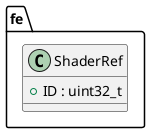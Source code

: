 @startuml





/' Objects '/

namespace fe {
	class ShaderRef {
		+ID : uint32_t
	}
}





/' Inheritance relationships '/




/' Aggregation relationships '/





/' Nested objects '/



@enduml
